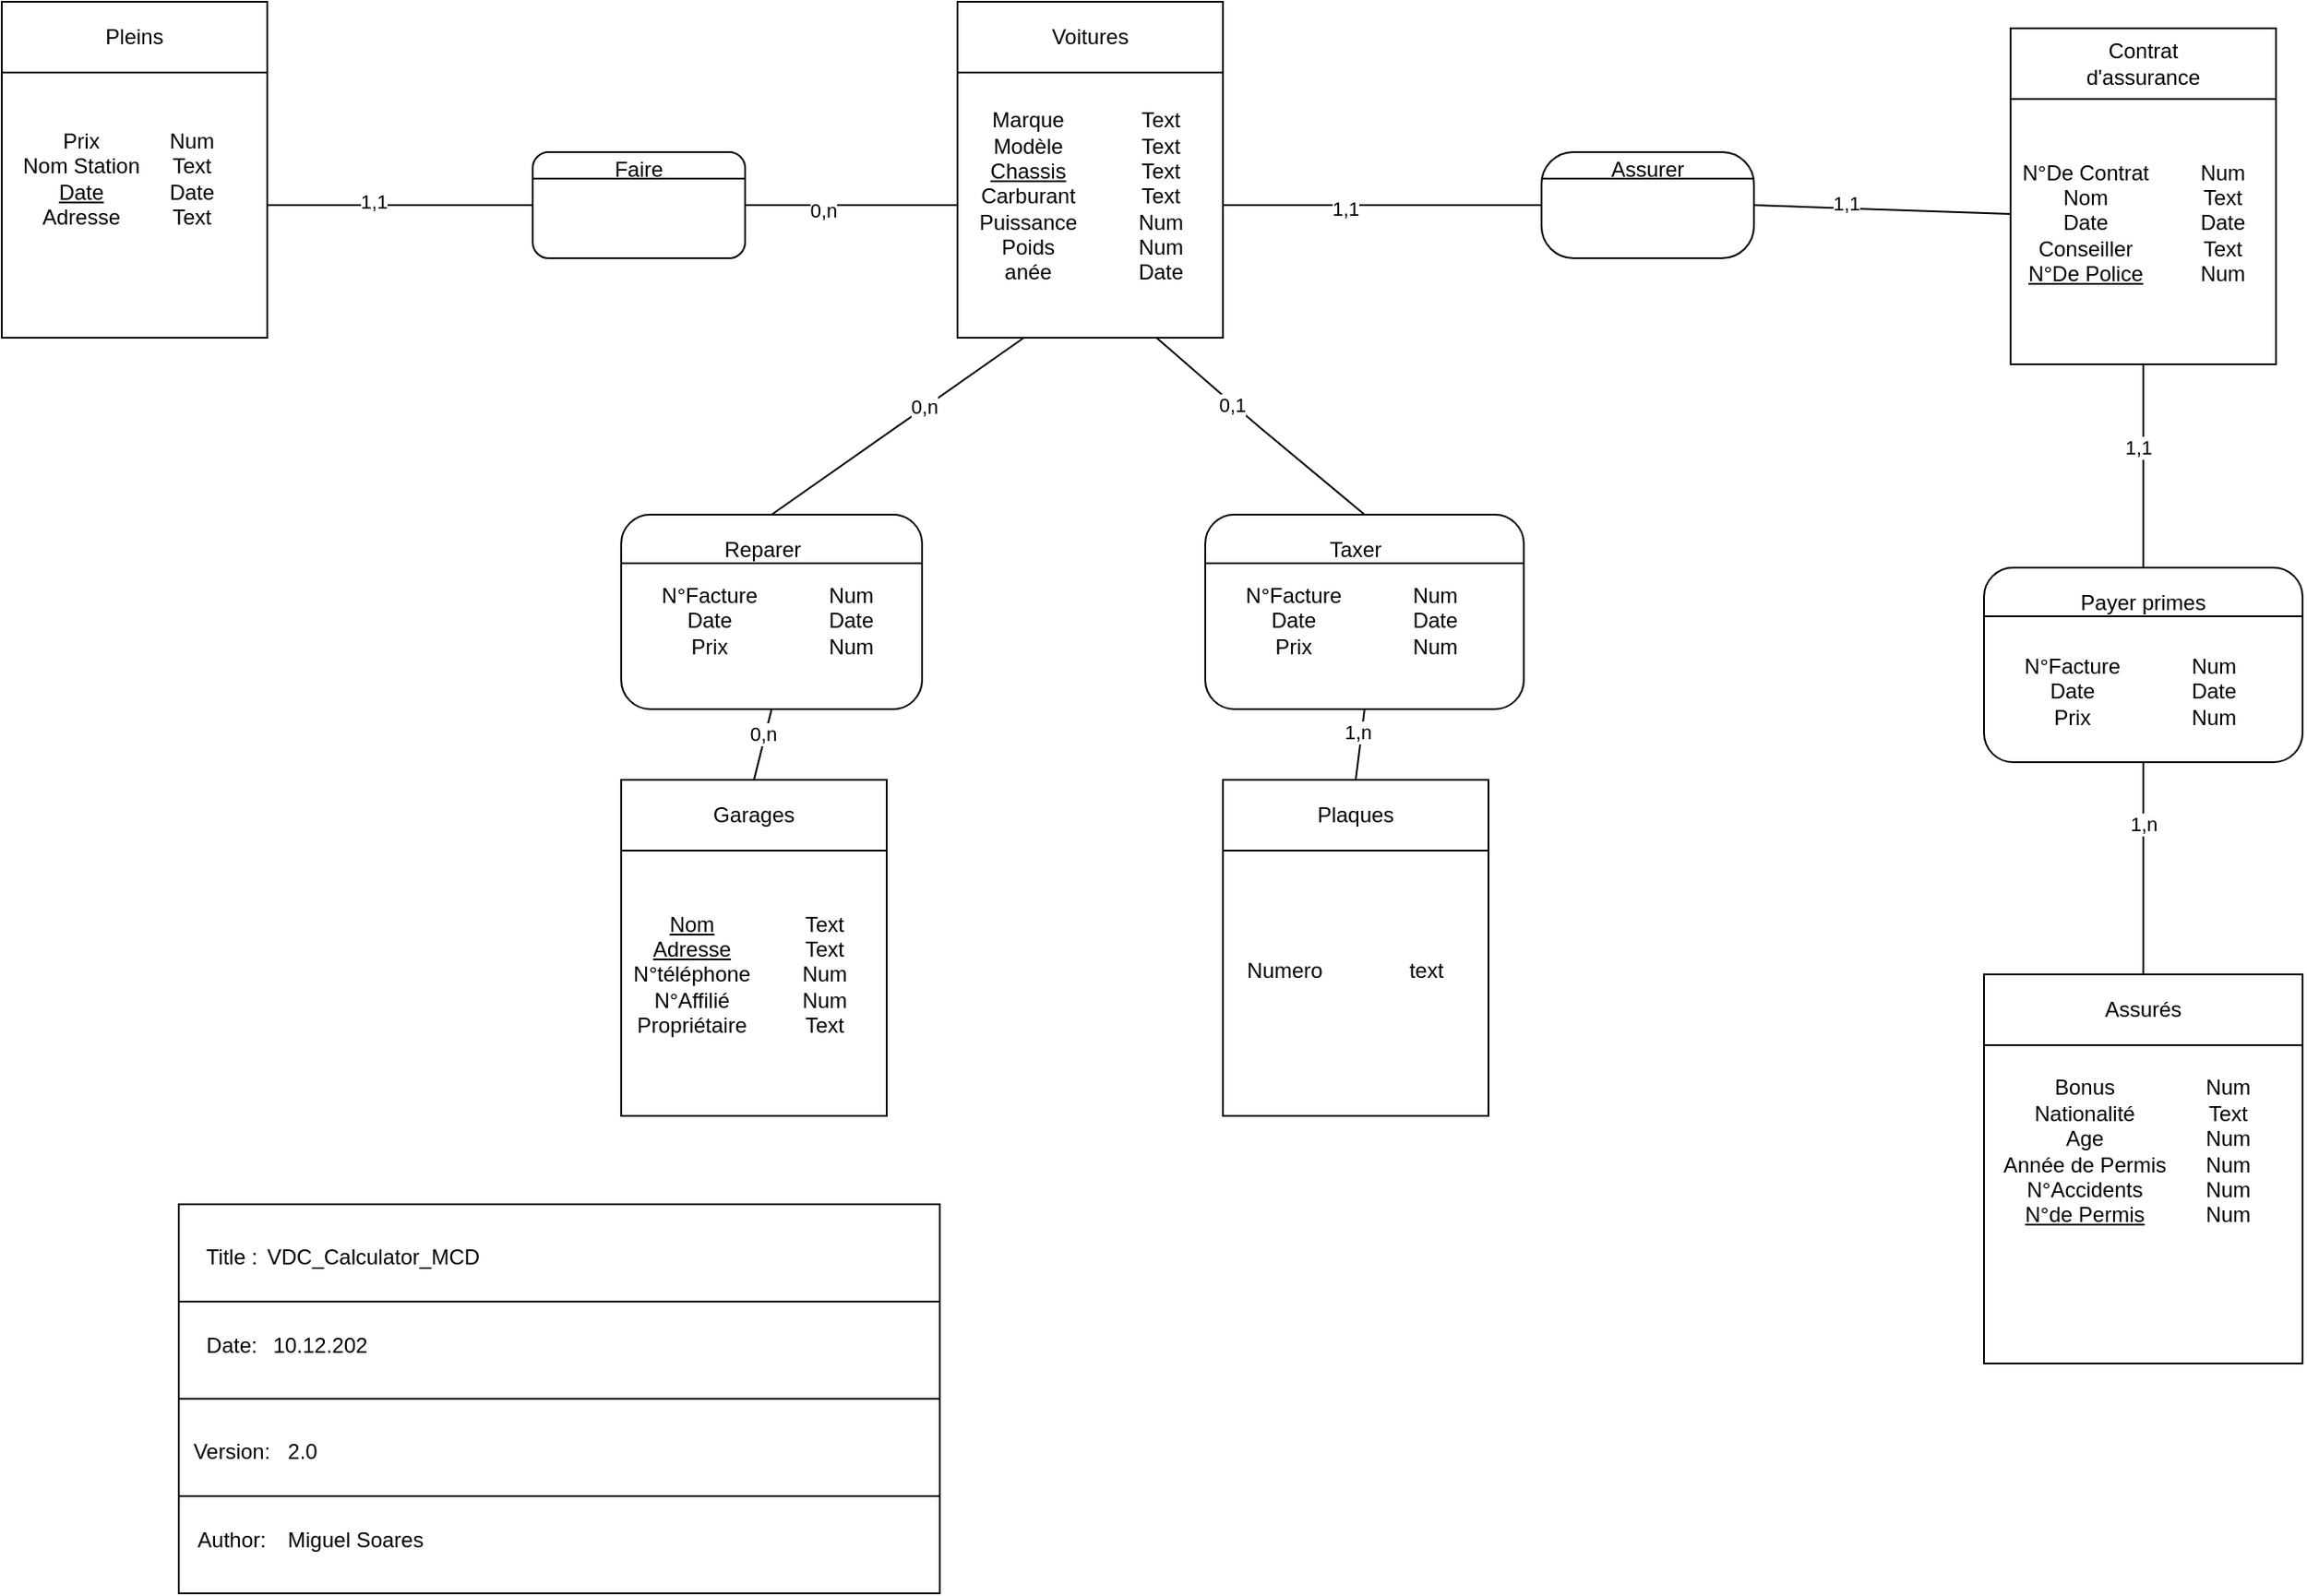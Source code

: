 <mxfile version="13.9.9" type="device"><diagram id="tcXQnR14htsbILbAPi33" name="Page-1"><mxGraphModel dx="2249" dy="822" grid="1" gridSize="10" guides="1" tooltips="1" connect="1" arrows="1" fold="1" page="1" pageScale="1" pageWidth="827" pageHeight="1169" math="0" shadow="0"><root><mxCell id="0"/><mxCell id="1" parent="0"/><mxCell id="NTyMuoMrqdEtnEc83sr2-3" value="" style="group" parent="1" vertex="1" connectable="0"><mxGeometry x="1070" y="730" width="180" height="220" as="geometry"/></mxCell><mxCell id="NTyMuoMrqdEtnEc83sr2-1" value="" style="whiteSpace=wrap;html=1;aspect=fixed;" parent="NTyMuoMrqdEtnEc83sr2-3" vertex="1"><mxGeometry y="40" width="180" height="180" as="geometry"/></mxCell><mxCell id="NTyMuoMrqdEtnEc83sr2-2" value="" style="rounded=0;whiteSpace=wrap;html=1;" parent="NTyMuoMrqdEtnEc83sr2-3" vertex="1"><mxGeometry width="180" height="40" as="geometry"/></mxCell><mxCell id="NTyMuoMrqdEtnEc83sr2-27" value="Assurés" style="text;html=1;strokeColor=none;fillColor=none;align=center;verticalAlign=middle;whiteSpace=wrap;rounded=0;" parent="NTyMuoMrqdEtnEc83sr2-3" vertex="1"><mxGeometry x="66" y="10" width="48" height="20" as="geometry"/></mxCell><mxCell id="QCs7Bhe9DMBvFQ6Hjhvt-1" value="Bonus&lt;br&gt;Nationalité&lt;br&gt;Age&lt;br&gt;Année de Permis&lt;br&gt;N°Accidents&lt;br&gt;&lt;u&gt;N°de Permis&lt;/u&gt;" style="text;html=1;strokeColor=none;fillColor=none;align=center;verticalAlign=middle;whiteSpace=wrap;rounded=0;" parent="NTyMuoMrqdEtnEc83sr2-3" vertex="1"><mxGeometry y="90" width="114" height="20" as="geometry"/></mxCell><mxCell id="QCs7Bhe9DMBvFQ6Hjhvt-3" value="Num&lt;br&gt;Text&lt;br&gt;Num&lt;br&gt;Num&lt;br&gt;Num&lt;br&gt;Num&lt;br&gt;" style="text;html=1;strokeColor=none;fillColor=none;align=center;verticalAlign=middle;whiteSpace=wrap;rounded=0;" parent="NTyMuoMrqdEtnEc83sr2-3" vertex="1"><mxGeometry x="114" y="90" width="48" height="20" as="geometry"/></mxCell><mxCell id="NTyMuoMrqdEtnEc83sr2-4" value="" style="group" parent="1" vertex="1" connectable="0"><mxGeometry x="640" y="620" width="150" height="190" as="geometry"/></mxCell><mxCell id="NTyMuoMrqdEtnEc83sr2-5" value="" style="whiteSpace=wrap;html=1;aspect=fixed;" parent="NTyMuoMrqdEtnEc83sr2-4" vertex="1"><mxGeometry y="40" width="150" height="150" as="geometry"/></mxCell><mxCell id="NTyMuoMrqdEtnEc83sr2-6" value="" style="rounded=0;whiteSpace=wrap;html=1;" parent="NTyMuoMrqdEtnEc83sr2-4" vertex="1"><mxGeometry width="150" height="40" as="geometry"/></mxCell><mxCell id="NTyMuoMrqdEtnEc83sr2-25" value="Plaques" style="text;html=1;strokeColor=none;fillColor=none;align=center;verticalAlign=middle;whiteSpace=wrap;rounded=0;" parent="NTyMuoMrqdEtnEc83sr2-4" vertex="1"><mxGeometry x="55" y="10" width="40" height="20" as="geometry"/></mxCell><mxCell id="NTyMuoMrqdEtnEc83sr2-39" value="&lt;br&gt;Numero" style="text;html=1;strokeColor=none;fillColor=none;align=center;verticalAlign=middle;whiteSpace=wrap;rounded=0;" parent="NTyMuoMrqdEtnEc83sr2-4" vertex="1"><mxGeometry x="15" y="90" width="40" height="20" as="geometry"/></mxCell><mxCell id="NTyMuoMrqdEtnEc83sr2-40" value="&lt;br&gt;text" style="text;html=1;strokeColor=none;fillColor=none;align=center;verticalAlign=middle;whiteSpace=wrap;rounded=0;" parent="NTyMuoMrqdEtnEc83sr2-4" vertex="1"><mxGeometry x="95" y="90" width="40" height="20" as="geometry"/></mxCell><mxCell id="NTyMuoMrqdEtnEc83sr2-7" value="" style="group" parent="1" vertex="1" connectable="0"><mxGeometry x="-50" y="180" width="150" height="190" as="geometry"/></mxCell><mxCell id="NTyMuoMrqdEtnEc83sr2-8" value="" style="whiteSpace=wrap;html=1;aspect=fixed;" parent="NTyMuoMrqdEtnEc83sr2-7" vertex="1"><mxGeometry y="40" width="150" height="150" as="geometry"/></mxCell><mxCell id="NTyMuoMrqdEtnEc83sr2-9" value="" style="rounded=0;whiteSpace=wrap;html=1;" parent="NTyMuoMrqdEtnEc83sr2-7" vertex="1"><mxGeometry width="150" height="40" as="geometry"/></mxCell><mxCell id="NTyMuoMrqdEtnEc83sr2-21" value="Pleins" style="text;html=1;strokeColor=none;fillColor=none;align=center;verticalAlign=middle;whiteSpace=wrap;rounded=0;" parent="NTyMuoMrqdEtnEc83sr2-7" vertex="1"><mxGeometry x="55" y="10" width="40" height="20" as="geometry"/></mxCell><mxCell id="NTyMuoMrqdEtnEc83sr2-37" value="Prix&lt;br&gt;Nom Station&lt;br&gt;&lt;u&gt;Date&lt;/u&gt;&lt;br&gt;Adresse" style="text;html=1;strokeColor=none;fillColor=none;align=center;verticalAlign=middle;whiteSpace=wrap;rounded=0;" parent="NTyMuoMrqdEtnEc83sr2-7" vertex="1"><mxGeometry x="10" y="90" width="70" height="20" as="geometry"/></mxCell><mxCell id="NTyMuoMrqdEtnEc83sr2-38" value="Num&lt;br&gt;Text&lt;br&gt;Date&lt;br&gt;Text" style="text;html=1;strokeColor=none;fillColor=none;align=center;verticalAlign=middle;whiteSpace=wrap;rounded=0;" parent="NTyMuoMrqdEtnEc83sr2-7" vertex="1"><mxGeometry x="80" y="90" width="55" height="20" as="geometry"/></mxCell><mxCell id="NTyMuoMrqdEtnEc83sr2-10" value="" style="group" parent="1" vertex="1" connectable="0"><mxGeometry x="300" y="620" width="150" height="190" as="geometry"/></mxCell><mxCell id="NTyMuoMrqdEtnEc83sr2-11" value="" style="whiteSpace=wrap;html=1;aspect=fixed;" parent="NTyMuoMrqdEtnEc83sr2-10" vertex="1"><mxGeometry y="40" width="150" height="150" as="geometry"/></mxCell><mxCell id="NTyMuoMrqdEtnEc83sr2-12" value="" style="rounded=0;whiteSpace=wrap;html=1;" parent="NTyMuoMrqdEtnEc83sr2-10" vertex="1"><mxGeometry width="150" height="40" as="geometry"/></mxCell><mxCell id="NTyMuoMrqdEtnEc83sr2-22" value="Garages" style="text;html=1;strokeColor=none;fillColor=none;align=center;verticalAlign=middle;whiteSpace=wrap;rounded=0;" parent="NTyMuoMrqdEtnEc83sr2-10" vertex="1"><mxGeometry x="55" y="10" width="40" height="20" as="geometry"/></mxCell><mxCell id="NTyMuoMrqdEtnEc83sr2-41" value="&lt;u&gt;Nom&lt;/u&gt;&lt;br&gt;&lt;u&gt;Adresse&lt;/u&gt;&lt;br&gt;N°téléphone&lt;br&gt;N°Affilié&lt;br&gt;Propriétaire" style="text;html=1;strokeColor=none;fillColor=none;align=center;verticalAlign=middle;whiteSpace=wrap;rounded=0;" parent="NTyMuoMrqdEtnEc83sr2-10" vertex="1"><mxGeometry x="20" y="100" width="40" height="20" as="geometry"/></mxCell><mxCell id="NTyMuoMrqdEtnEc83sr2-42" value="Text&lt;br&gt;Text&lt;br&gt;Num&lt;br&gt;Num&lt;br&gt;Text" style="text;html=1;strokeColor=none;fillColor=none;align=center;verticalAlign=middle;whiteSpace=wrap;rounded=0;" parent="NTyMuoMrqdEtnEc83sr2-10" vertex="1"><mxGeometry x="95" y="100" width="40" height="20" as="geometry"/></mxCell><mxCell id="NTyMuoMrqdEtnEc83sr2-16" value="" style="group" parent="1" vertex="1" connectable="0"><mxGeometry x="490" y="180" width="150" height="190" as="geometry"/></mxCell><mxCell id="NTyMuoMrqdEtnEc83sr2-17" value="" style="whiteSpace=wrap;html=1;aspect=fixed;" parent="NTyMuoMrqdEtnEc83sr2-16" vertex="1"><mxGeometry y="40" width="150" height="150" as="geometry"/></mxCell><mxCell id="NTyMuoMrqdEtnEc83sr2-18" value="" style="rounded=0;whiteSpace=wrap;html=1;" parent="NTyMuoMrqdEtnEc83sr2-16" vertex="1"><mxGeometry width="150" height="40" as="geometry"/></mxCell><mxCell id="NTyMuoMrqdEtnEc83sr2-20" value="Voitures" style="text;html=1;strokeColor=none;fillColor=none;align=center;verticalAlign=middle;whiteSpace=wrap;rounded=0;" parent="NTyMuoMrqdEtnEc83sr2-16" vertex="1"><mxGeometry x="55" y="10" width="40" height="20" as="geometry"/></mxCell><mxCell id="NTyMuoMrqdEtnEc83sr2-35" value="Marque&lt;br&gt;Modèle&lt;br&gt;&lt;u&gt;Chassis&lt;br&gt;&lt;/u&gt;Carburant&lt;br&gt;Puissance&lt;br&gt;Poids&lt;br&gt;anée" style="text;html=1;strokeColor=none;fillColor=none;align=center;verticalAlign=middle;whiteSpace=wrap;rounded=0;" parent="NTyMuoMrqdEtnEc83sr2-16" vertex="1"><mxGeometry x="20" y="100" width="40" height="20" as="geometry"/></mxCell><mxCell id="NTyMuoMrqdEtnEc83sr2-36" value="Text&lt;br&gt;Text&lt;br&gt;Text&lt;br&gt;Text&lt;br&gt;Num&lt;br&gt;Num&lt;br&gt;Date" style="text;html=1;strokeColor=none;fillColor=none;align=center;verticalAlign=middle;whiteSpace=wrap;rounded=0;" parent="NTyMuoMrqdEtnEc83sr2-16" vertex="1"><mxGeometry x="95" y="100" width="40" height="20" as="geometry"/></mxCell><mxCell id="NTyMuoMrqdEtnEc83sr2-31" value="" style="group" parent="1" vertex="1" connectable="0"><mxGeometry x="1085" y="195" width="150" height="190" as="geometry"/></mxCell><mxCell id="NTyMuoMrqdEtnEc83sr2-32" value="" style="whiteSpace=wrap;html=1;aspect=fixed;" parent="NTyMuoMrqdEtnEc83sr2-31" vertex="1"><mxGeometry y="40" width="150" height="150" as="geometry"/></mxCell><mxCell id="NTyMuoMrqdEtnEc83sr2-33" value="" style="rounded=0;whiteSpace=wrap;html=1;" parent="NTyMuoMrqdEtnEc83sr2-31" vertex="1"><mxGeometry width="150" height="40" as="geometry"/></mxCell><mxCell id="NTyMuoMrqdEtnEc83sr2-24" value="Contrat d'assurance" style="text;html=1;strokeColor=none;fillColor=none;align=center;verticalAlign=middle;whiteSpace=wrap;rounded=0;" parent="NTyMuoMrqdEtnEc83sr2-31" vertex="1"><mxGeometry x="55" y="10" width="40" height="20" as="geometry"/></mxCell><mxCell id="NTyMuoMrqdEtnEc83sr2-48" value="N°De Contrat&lt;br&gt;Nom&lt;br&gt;Date&lt;br&gt;Conseiller&lt;br&gt;&lt;u&gt;N°De Police&lt;/u&gt;" style="text;html=1;strokeColor=none;fillColor=none;align=center;verticalAlign=middle;whiteSpace=wrap;rounded=0;" parent="NTyMuoMrqdEtnEc83sr2-31" vertex="1"><mxGeometry y="100" width="85" height="20" as="geometry"/></mxCell><mxCell id="NTyMuoMrqdEtnEc83sr2-49" value="Num&lt;br&gt;Text&lt;br&gt;Date&lt;br&gt;Text&lt;br&gt;Num" style="text;html=1;strokeColor=none;fillColor=none;align=center;verticalAlign=middle;whiteSpace=wrap;rounded=0;" parent="NTyMuoMrqdEtnEc83sr2-31" vertex="1"><mxGeometry x="100" y="100" width="40" height="20" as="geometry"/></mxCell><mxCell id="QCs7Bhe9DMBvFQ6Hjhvt-7" value="" style="rounded=1;whiteSpace=wrap;html=1;arcSize=30;" parent="1" vertex="1"><mxGeometry x="820" y="265" width="120" height="60" as="geometry"/></mxCell><mxCell id="QCs7Bhe9DMBvFQ6Hjhvt-9" value="" style="endArrow=none;html=1;entryX=0;entryY=0.5;entryDx=0;entryDy=0;exitX=1;exitY=0.5;exitDx=0;exitDy=0;" parent="1" source="NTyMuoMrqdEtnEc83sr2-17" target="QCs7Bhe9DMBvFQ6Hjhvt-7" edge="1"><mxGeometry width="50" height="50" relative="1" as="geometry"><mxPoint x="700" y="510" as="sourcePoint"/><mxPoint x="750" y="460" as="targetPoint"/></mxGeometry></mxCell><mxCell id="QCs7Bhe9DMBvFQ6Hjhvt-17" value="1,1" style="edgeLabel;html=1;align=center;verticalAlign=middle;resizable=0;points=[];" parent="QCs7Bhe9DMBvFQ6Hjhvt-9" vertex="1" connectable="0"><mxGeometry x="-0.237" y="-2" relative="1" as="geometry"><mxPoint as="offset"/></mxGeometry></mxCell><mxCell id="QCs7Bhe9DMBvFQ6Hjhvt-10" value="" style="endArrow=none;html=1;entryX=0;entryY=0.25;entryDx=0;entryDy=0;exitX=1;exitY=0.5;exitDx=0;exitDy=0;" parent="1" source="QCs7Bhe9DMBvFQ6Hjhvt-7" target="NTyMuoMrqdEtnEc83sr2-48" edge="1"><mxGeometry width="50" height="50" relative="1" as="geometry"><mxPoint x="1000" y="410" as="sourcePoint"/><mxPoint x="1050" y="360" as="targetPoint"/></mxGeometry></mxCell><mxCell id="QCs7Bhe9DMBvFQ6Hjhvt-16" value="1,1" style="edgeLabel;html=1;align=center;verticalAlign=middle;resizable=0;points=[];" parent="QCs7Bhe9DMBvFQ6Hjhvt-10" vertex="1" connectable="0"><mxGeometry x="-0.284" y="3" relative="1" as="geometry"><mxPoint as="offset"/></mxGeometry></mxCell><mxCell id="QCs7Bhe9DMBvFQ6Hjhvt-11" value="" style="endArrow=none;html=1;entryX=0.5;entryY=1;entryDx=0;entryDy=0;exitX=0.5;exitY=0;exitDx=0;exitDy=0;" parent="1" source="upqo0VIAlWbgX_4L5v_O-7" target="NTyMuoMrqdEtnEc83sr2-32" edge="1"><mxGeometry width="50" height="50" relative="1" as="geometry"><mxPoint x="1160" y="520" as="sourcePoint"/><mxPoint x="1080" y="500" as="targetPoint"/></mxGeometry></mxCell><mxCell id="QCs7Bhe9DMBvFQ6Hjhvt-14" value="1,1" style="edgeLabel;html=1;align=center;verticalAlign=middle;resizable=0;points=[];" parent="QCs7Bhe9DMBvFQ6Hjhvt-11" vertex="1" connectable="0"><mxGeometry x="0.185" y="3" relative="1" as="geometry"><mxPoint as="offset"/></mxGeometry></mxCell><mxCell id="QCs7Bhe9DMBvFQ6Hjhvt-12" value="" style="endArrow=none;html=1;entryX=0.5;entryY=1;entryDx=0;entryDy=0;exitX=0.5;exitY=0;exitDx=0;exitDy=0;" parent="1" source="NTyMuoMrqdEtnEc83sr2-2" target="upqo0VIAlWbgX_4L5v_O-7" edge="1"><mxGeometry width="50" height="50" relative="1" as="geometry"><mxPoint x="890" y="590" as="sourcePoint"/><mxPoint x="1160" y="580" as="targetPoint"/></mxGeometry></mxCell><mxCell id="QCs7Bhe9DMBvFQ6Hjhvt-13" value="1,n" style="edgeLabel;html=1;align=center;verticalAlign=middle;resizable=0;points=[];" parent="QCs7Bhe9DMBvFQ6Hjhvt-12" vertex="1" connectable="0"><mxGeometry x="0.427" relative="1" as="geometry"><mxPoint as="offset"/></mxGeometry></mxCell><mxCell id="QCs7Bhe9DMBvFQ6Hjhvt-23" value="" style="rounded=1;whiteSpace=wrap;html=1;" parent="1" vertex="1"><mxGeometry x="630" y="470" width="180" height="110" as="geometry"/></mxCell><mxCell id="QCs7Bhe9DMBvFQ6Hjhvt-24" value="" style="rounded=1;whiteSpace=wrap;html=1;" parent="1" vertex="1"><mxGeometry x="300" y="470" width="170" height="110" as="geometry"/></mxCell><mxCell id="QCs7Bhe9DMBvFQ6Hjhvt-25" value="" style="endArrow=none;html=1;entryX=0.25;entryY=1;entryDx=0;entryDy=0;exitX=0.5;exitY=0;exitDx=0;exitDy=0;" parent="1" source="QCs7Bhe9DMBvFQ6Hjhvt-24" target="NTyMuoMrqdEtnEc83sr2-17" edge="1"><mxGeometry width="50" height="50" relative="1" as="geometry"><mxPoint x="340" y="420" as="sourcePoint"/><mxPoint x="390" y="370" as="targetPoint"/></mxGeometry></mxCell><mxCell id="QCs7Bhe9DMBvFQ6Hjhvt-37" value="0,n" style="edgeLabel;html=1;align=center;verticalAlign=middle;resizable=0;points=[];" parent="QCs7Bhe9DMBvFQ6Hjhvt-25" vertex="1" connectable="0"><mxGeometry x="0.211" y="1" relative="1" as="geometry"><mxPoint as="offset"/></mxGeometry></mxCell><mxCell id="QCs7Bhe9DMBvFQ6Hjhvt-26" value="" style="endArrow=none;html=1;entryX=0.5;entryY=1;entryDx=0;entryDy=0;exitX=0.5;exitY=0;exitDx=0;exitDy=0;" parent="1" source="NTyMuoMrqdEtnEc83sr2-12" target="QCs7Bhe9DMBvFQ6Hjhvt-24" edge="1"><mxGeometry width="50" height="50" relative="1" as="geometry"><mxPoint x="140" y="620" as="sourcePoint"/><mxPoint x="190" y="570" as="targetPoint"/></mxGeometry></mxCell><mxCell id="QCs7Bhe9DMBvFQ6Hjhvt-36" value="0,n" style="edgeLabel;html=1;align=center;verticalAlign=middle;resizable=0;points=[];" parent="QCs7Bhe9DMBvFQ6Hjhvt-26" vertex="1" connectable="0"><mxGeometry x="0.286" y="2" relative="1" as="geometry"><mxPoint as="offset"/></mxGeometry></mxCell><mxCell id="QCs7Bhe9DMBvFQ6Hjhvt-27" value="" style="endArrow=none;html=1;entryX=0.75;entryY=1;entryDx=0;entryDy=0;exitX=0.5;exitY=0;exitDx=0;exitDy=0;" parent="1" source="QCs7Bhe9DMBvFQ6Hjhvt-23" target="NTyMuoMrqdEtnEc83sr2-17" edge="1"><mxGeometry width="50" height="50" relative="1" as="geometry"><mxPoint x="590" y="490" as="sourcePoint"/><mxPoint x="640" y="440" as="targetPoint"/><Array as="points"><mxPoint x="660" y="420"/></Array></mxGeometry></mxCell><mxCell id="QCs7Bhe9DMBvFQ6Hjhvt-42" value="0,1" style="edgeLabel;html=1;align=center;verticalAlign=middle;resizable=0;points=[];" parent="QCs7Bhe9DMBvFQ6Hjhvt-27" vertex="1" connectable="0"><mxGeometry x="0.261" y="1" relative="1" as="geometry"><mxPoint as="offset"/></mxGeometry></mxCell><mxCell id="QCs7Bhe9DMBvFQ6Hjhvt-28" value="" style="endArrow=none;html=1;entryX=0.5;entryY=1;entryDx=0;entryDy=0;exitX=0.5;exitY=0;exitDx=0;exitDy=0;" parent="1" source="NTyMuoMrqdEtnEc83sr2-6" target="QCs7Bhe9DMBvFQ6Hjhvt-23" edge="1"><mxGeometry width="50" height="50" relative="1" as="geometry"><mxPoint x="550" y="600" as="sourcePoint"/><mxPoint x="600" y="550" as="targetPoint"/></mxGeometry></mxCell><mxCell id="QCs7Bhe9DMBvFQ6Hjhvt-43" value="1,n" style="edgeLabel;html=1;align=center;verticalAlign=middle;resizable=0;points=[];" parent="QCs7Bhe9DMBvFQ6Hjhvt-28" vertex="1" connectable="0"><mxGeometry x="0.333" y="3" relative="1" as="geometry"><mxPoint as="offset"/></mxGeometry></mxCell><mxCell id="QCs7Bhe9DMBvFQ6Hjhvt-29" value="" style="rounded=1;whiteSpace=wrap;html=1;" parent="1" vertex="1"><mxGeometry x="250" y="265" width="120" height="60" as="geometry"/></mxCell><mxCell id="QCs7Bhe9DMBvFQ6Hjhvt-30" value="" style="endArrow=none;html=1;entryX=0;entryY=0.5;entryDx=0;entryDy=0;" parent="1" source="NTyMuoMrqdEtnEc83sr2-8" target="QCs7Bhe9DMBvFQ6Hjhvt-29" edge="1"><mxGeometry width="50" height="50" relative="1" as="geometry"><mxPoint x="160" y="330" as="sourcePoint"/><mxPoint x="210" y="280" as="targetPoint"/></mxGeometry></mxCell><mxCell id="QCs7Bhe9DMBvFQ6Hjhvt-38" value="1,1" style="edgeLabel;html=1;align=center;verticalAlign=middle;resizable=0;points=[];" parent="QCs7Bhe9DMBvFQ6Hjhvt-30" vertex="1" connectable="0"><mxGeometry x="-0.2" y="2" relative="1" as="geometry"><mxPoint as="offset"/></mxGeometry></mxCell><mxCell id="QCs7Bhe9DMBvFQ6Hjhvt-32" value="" style="endArrow=none;html=1;entryX=0;entryY=0.5;entryDx=0;entryDy=0;exitX=1;exitY=0.5;exitDx=0;exitDy=0;" parent="1" source="QCs7Bhe9DMBvFQ6Hjhvt-29" target="NTyMuoMrqdEtnEc83sr2-17" edge="1"><mxGeometry width="50" height="50" relative="1" as="geometry"><mxPoint x="350" y="410" as="sourcePoint"/><mxPoint x="400" y="360" as="targetPoint"/></mxGeometry></mxCell><mxCell id="QCs7Bhe9DMBvFQ6Hjhvt-40" value="0,n" style="edgeLabel;html=1;align=center;verticalAlign=middle;resizable=0;points=[];" parent="QCs7Bhe9DMBvFQ6Hjhvt-32" vertex="1" connectable="0"><mxGeometry x="-0.277" y="-3" relative="1" as="geometry"><mxPoint as="offset"/></mxGeometry></mxCell><mxCell id="upqo0VIAlWbgX_4L5v_O-1" value="Reparer" style="text;html=1;strokeColor=none;fillColor=none;align=center;verticalAlign=middle;whiteSpace=wrap;rounded=0;" vertex="1" parent="1"><mxGeometry x="360" y="480" width="40" height="20" as="geometry"/></mxCell><mxCell id="upqo0VIAlWbgX_4L5v_O-2" value="Taxer" style="text;html=1;strokeColor=none;fillColor=none;align=center;verticalAlign=middle;whiteSpace=wrap;rounded=0;" vertex="1" parent="1"><mxGeometry x="695" y="480" width="40" height="20" as="geometry"/></mxCell><mxCell id="upqo0VIAlWbgX_4L5v_O-3" value="" style="endArrow=none;html=1;entryX=1;entryY=0.25;entryDx=0;entryDy=0;exitX=0;exitY=0.25;exitDx=0;exitDy=0;" edge="1" parent="1" source="QCs7Bhe9DMBvFQ6Hjhvt-24" target="QCs7Bhe9DMBvFQ6Hjhvt-24"><mxGeometry width="50" height="50" relative="1" as="geometry"><mxPoint x="210" y="570" as="sourcePoint"/><mxPoint x="260" y="520" as="targetPoint"/></mxGeometry></mxCell><mxCell id="upqo0VIAlWbgX_4L5v_O-4" value="" style="endArrow=none;html=1;entryX=1;entryY=0.25;entryDx=0;entryDy=0;exitX=0;exitY=0.25;exitDx=0;exitDy=0;" edge="1" parent="1" source="QCs7Bhe9DMBvFQ6Hjhvt-23" target="QCs7Bhe9DMBvFQ6Hjhvt-23"><mxGeometry width="50" height="50" relative="1" as="geometry"><mxPoint x="590" y="580" as="sourcePoint"/><mxPoint x="640" y="530" as="targetPoint"/></mxGeometry></mxCell><mxCell id="upqo0VIAlWbgX_4L5v_O-5" value="N°Facture&lt;br&gt;Date&lt;br&gt;Prix" style="text;html=1;strokeColor=none;fillColor=none;align=center;verticalAlign=middle;whiteSpace=wrap;rounded=0;" vertex="1" parent="1"><mxGeometry x="330" y="520" width="40" height="20" as="geometry"/></mxCell><mxCell id="upqo0VIAlWbgX_4L5v_O-6" value="Num&lt;br&gt;Date&lt;br&gt;Num" style="text;html=1;strokeColor=none;fillColor=none;align=center;verticalAlign=middle;whiteSpace=wrap;rounded=0;" vertex="1" parent="1"><mxGeometry x="410" y="520" width="40" height="20" as="geometry"/></mxCell><mxCell id="NTyMuoMrqdEtnEc83sr2-46" value="Num&lt;br&gt;Date&lt;br&gt;Num" style="text;html=1;strokeColor=none;fillColor=none;align=center;verticalAlign=middle;whiteSpace=wrap;rounded=0;" parent="1" vertex="1"><mxGeometry x="740" y="520" width="40" height="20" as="geometry"/></mxCell><mxCell id="NTyMuoMrqdEtnEc83sr2-43" value="N°Facture&lt;br&gt;Date&lt;br&gt;Prix" style="text;html=1;strokeColor=none;fillColor=none;align=center;verticalAlign=middle;whiteSpace=wrap;rounded=0;" parent="1" vertex="1"><mxGeometry x="660" y="520" width="40" height="20" as="geometry"/></mxCell><mxCell id="upqo0VIAlWbgX_4L5v_O-11" value="" style="group" vertex="1" connectable="0" parent="1"><mxGeometry x="1070" y="500" width="180" height="110" as="geometry"/></mxCell><mxCell id="upqo0VIAlWbgX_4L5v_O-7" value="" style="rounded=1;whiteSpace=wrap;html=1;" vertex="1" parent="upqo0VIAlWbgX_4L5v_O-11"><mxGeometry width="180" height="110" as="geometry"/></mxCell><mxCell id="upqo0VIAlWbgX_4L5v_O-8" value="Num&lt;br&gt;Date&lt;br&gt;Num" style="text;html=1;strokeColor=none;fillColor=none;align=center;verticalAlign=middle;whiteSpace=wrap;rounded=0;" vertex="1" parent="upqo0VIAlWbgX_4L5v_O-11"><mxGeometry x="110" y="60" width="40" height="20" as="geometry"/></mxCell><mxCell id="upqo0VIAlWbgX_4L5v_O-9" value="N°Facture&lt;br&gt;Date&lt;br&gt;Prix" style="text;html=1;strokeColor=none;fillColor=none;align=center;verticalAlign=middle;whiteSpace=wrap;rounded=0;" vertex="1" parent="upqo0VIAlWbgX_4L5v_O-11"><mxGeometry x="30" y="60" width="40" height="20" as="geometry"/></mxCell><mxCell id="upqo0VIAlWbgX_4L5v_O-10" value="Payer primes" style="text;html=1;strokeColor=none;fillColor=none;align=center;verticalAlign=middle;whiteSpace=wrap;rounded=0;" vertex="1" parent="upqo0VIAlWbgX_4L5v_O-11"><mxGeometry x="45" y="10" width="90" height="20" as="geometry"/></mxCell><mxCell id="upqo0VIAlWbgX_4L5v_O-12" value="" style="endArrow=none;html=1;entryX=1;entryY=0.25;entryDx=0;entryDy=0;exitX=0;exitY=0.25;exitDx=0;exitDy=0;" edge="1" parent="upqo0VIAlWbgX_4L5v_O-11" source="upqo0VIAlWbgX_4L5v_O-7" target="upqo0VIAlWbgX_4L5v_O-7"><mxGeometry width="50" height="50" relative="1" as="geometry"><mxPoint x="-160" y="100" as="sourcePoint"/><mxPoint x="-110" y="50" as="targetPoint"/></mxGeometry></mxCell><mxCell id="upqo0VIAlWbgX_4L5v_O-13" value="Faire" style="text;html=1;strokeColor=none;fillColor=none;align=center;verticalAlign=middle;whiteSpace=wrap;rounded=0;" vertex="1" parent="1"><mxGeometry x="290" y="265" width="40" height="20" as="geometry"/></mxCell><mxCell id="upqo0VIAlWbgX_4L5v_O-14" value="Assurer" style="text;html=1;strokeColor=none;fillColor=none;align=center;verticalAlign=middle;whiteSpace=wrap;rounded=0;" vertex="1" parent="1"><mxGeometry x="860" y="265" width="40" height="20" as="geometry"/></mxCell><mxCell id="upqo0VIAlWbgX_4L5v_O-15" value="" style="endArrow=none;html=1;entryX=1;entryY=0.25;entryDx=0;entryDy=0;exitX=0;exitY=0.25;exitDx=0;exitDy=0;" edge="1" parent="1" source="QCs7Bhe9DMBvFQ6Hjhvt-29" target="QCs7Bhe9DMBvFQ6Hjhvt-29"><mxGeometry width="50" height="50" relative="1" as="geometry"><mxPoint x="200" y="500" as="sourcePoint"/><mxPoint x="250" y="450" as="targetPoint"/></mxGeometry></mxCell><mxCell id="upqo0VIAlWbgX_4L5v_O-16" value="" style="endArrow=none;html=1;entryX=1;entryY=0.25;entryDx=0;entryDy=0;exitX=0;exitY=0.25;exitDx=0;exitDy=0;" edge="1" parent="1" source="QCs7Bhe9DMBvFQ6Hjhvt-7" target="QCs7Bhe9DMBvFQ6Hjhvt-7"><mxGeometry width="50" height="50" relative="1" as="geometry"><mxPoint x="910" y="410" as="sourcePoint"/><mxPoint x="960" y="360" as="targetPoint"/></mxGeometry></mxCell><mxCell id="upqo0VIAlWbgX_4L5v_O-17" value="" style="rounded=0;whiteSpace=wrap;html=1;" vertex="1" parent="1"><mxGeometry x="50" y="860" width="430" height="220" as="geometry"/></mxCell><mxCell id="upqo0VIAlWbgX_4L5v_O-18" value="" style="endArrow=none;html=1;entryX=1;entryY=0.25;entryDx=0;entryDy=0;exitX=0;exitY=0.25;exitDx=0;exitDy=0;" edge="1" parent="1" source="upqo0VIAlWbgX_4L5v_O-17" target="upqo0VIAlWbgX_4L5v_O-17"><mxGeometry width="50" height="50" relative="1" as="geometry"><mxPoint x="10" y="820" as="sourcePoint"/><mxPoint x="60" y="770" as="targetPoint"/></mxGeometry></mxCell><mxCell id="upqo0VIAlWbgX_4L5v_O-19" value="" style="endArrow=none;html=1;entryX=1;entryY=0.5;entryDx=0;entryDy=0;exitX=0;exitY=0.5;exitDx=0;exitDy=0;" edge="1" parent="1" source="upqo0VIAlWbgX_4L5v_O-17" target="upqo0VIAlWbgX_4L5v_O-17"><mxGeometry width="50" height="50" relative="1" as="geometry"><mxPoint x="70" y="790" as="sourcePoint"/><mxPoint x="120" y="740" as="targetPoint"/></mxGeometry></mxCell><mxCell id="upqo0VIAlWbgX_4L5v_O-20" value="" style="endArrow=none;html=1;exitX=0;exitY=0.75;exitDx=0;exitDy=0;entryX=1;entryY=0.75;entryDx=0;entryDy=0;" edge="1" parent="1" source="upqo0VIAlWbgX_4L5v_O-17" target="upqo0VIAlWbgX_4L5v_O-17"><mxGeometry width="50" height="50" relative="1" as="geometry"><mxPoint x="100" y="750" as="sourcePoint"/><mxPoint x="150" y="700" as="targetPoint"/></mxGeometry></mxCell><mxCell id="upqo0VIAlWbgX_4L5v_O-21" value="Title :" style="text;html=1;strokeColor=none;fillColor=none;align=center;verticalAlign=middle;whiteSpace=wrap;rounded=0;" vertex="1" parent="1"><mxGeometry x="60" y="880" width="40" height="20" as="geometry"/></mxCell><mxCell id="upqo0VIAlWbgX_4L5v_O-22" value="Author:" style="text;html=1;strokeColor=none;fillColor=none;align=center;verticalAlign=middle;whiteSpace=wrap;rounded=0;" vertex="1" parent="1"><mxGeometry x="60" y="1040" width="40" height="20" as="geometry"/></mxCell><mxCell id="upqo0VIAlWbgX_4L5v_O-23" value="Version:" style="text;html=1;strokeColor=none;fillColor=none;align=center;verticalAlign=middle;whiteSpace=wrap;rounded=0;" vertex="1" parent="1"><mxGeometry x="60" y="990" width="40" height="20" as="geometry"/></mxCell><mxCell id="upqo0VIAlWbgX_4L5v_O-24" value="Date:" style="text;html=1;strokeColor=none;fillColor=none;align=center;verticalAlign=middle;whiteSpace=wrap;rounded=0;" vertex="1" parent="1"><mxGeometry x="60" y="930" width="40" height="20" as="geometry"/></mxCell><mxCell id="upqo0VIAlWbgX_4L5v_O-25" value="VDC_Calculator_MCD" style="text;html=1;strokeColor=none;fillColor=none;align=center;verticalAlign=middle;whiteSpace=wrap;rounded=0;" vertex="1" parent="1"><mxGeometry x="140" y="880" width="40" height="20" as="geometry"/></mxCell><mxCell id="upqo0VIAlWbgX_4L5v_O-26" value="10.12.202" style="text;html=1;strokeColor=none;fillColor=none;align=center;verticalAlign=middle;whiteSpace=wrap;rounded=0;" vertex="1" parent="1"><mxGeometry x="110" y="930" width="40" height="20" as="geometry"/></mxCell><mxCell id="upqo0VIAlWbgX_4L5v_O-27" value="2.0" style="text;html=1;strokeColor=none;fillColor=none;align=center;verticalAlign=middle;whiteSpace=wrap;rounded=0;" vertex="1" parent="1"><mxGeometry x="100" y="990" width="40" height="20" as="geometry"/></mxCell><mxCell id="upqo0VIAlWbgX_4L5v_O-28" value="Miguel Soares" style="text;html=1;strokeColor=none;fillColor=none;align=center;verticalAlign=middle;whiteSpace=wrap;rounded=0;" vertex="1" parent="1"><mxGeometry x="100" y="1040" width="100" height="20" as="geometry"/></mxCell></root></mxGraphModel></diagram></mxfile>
